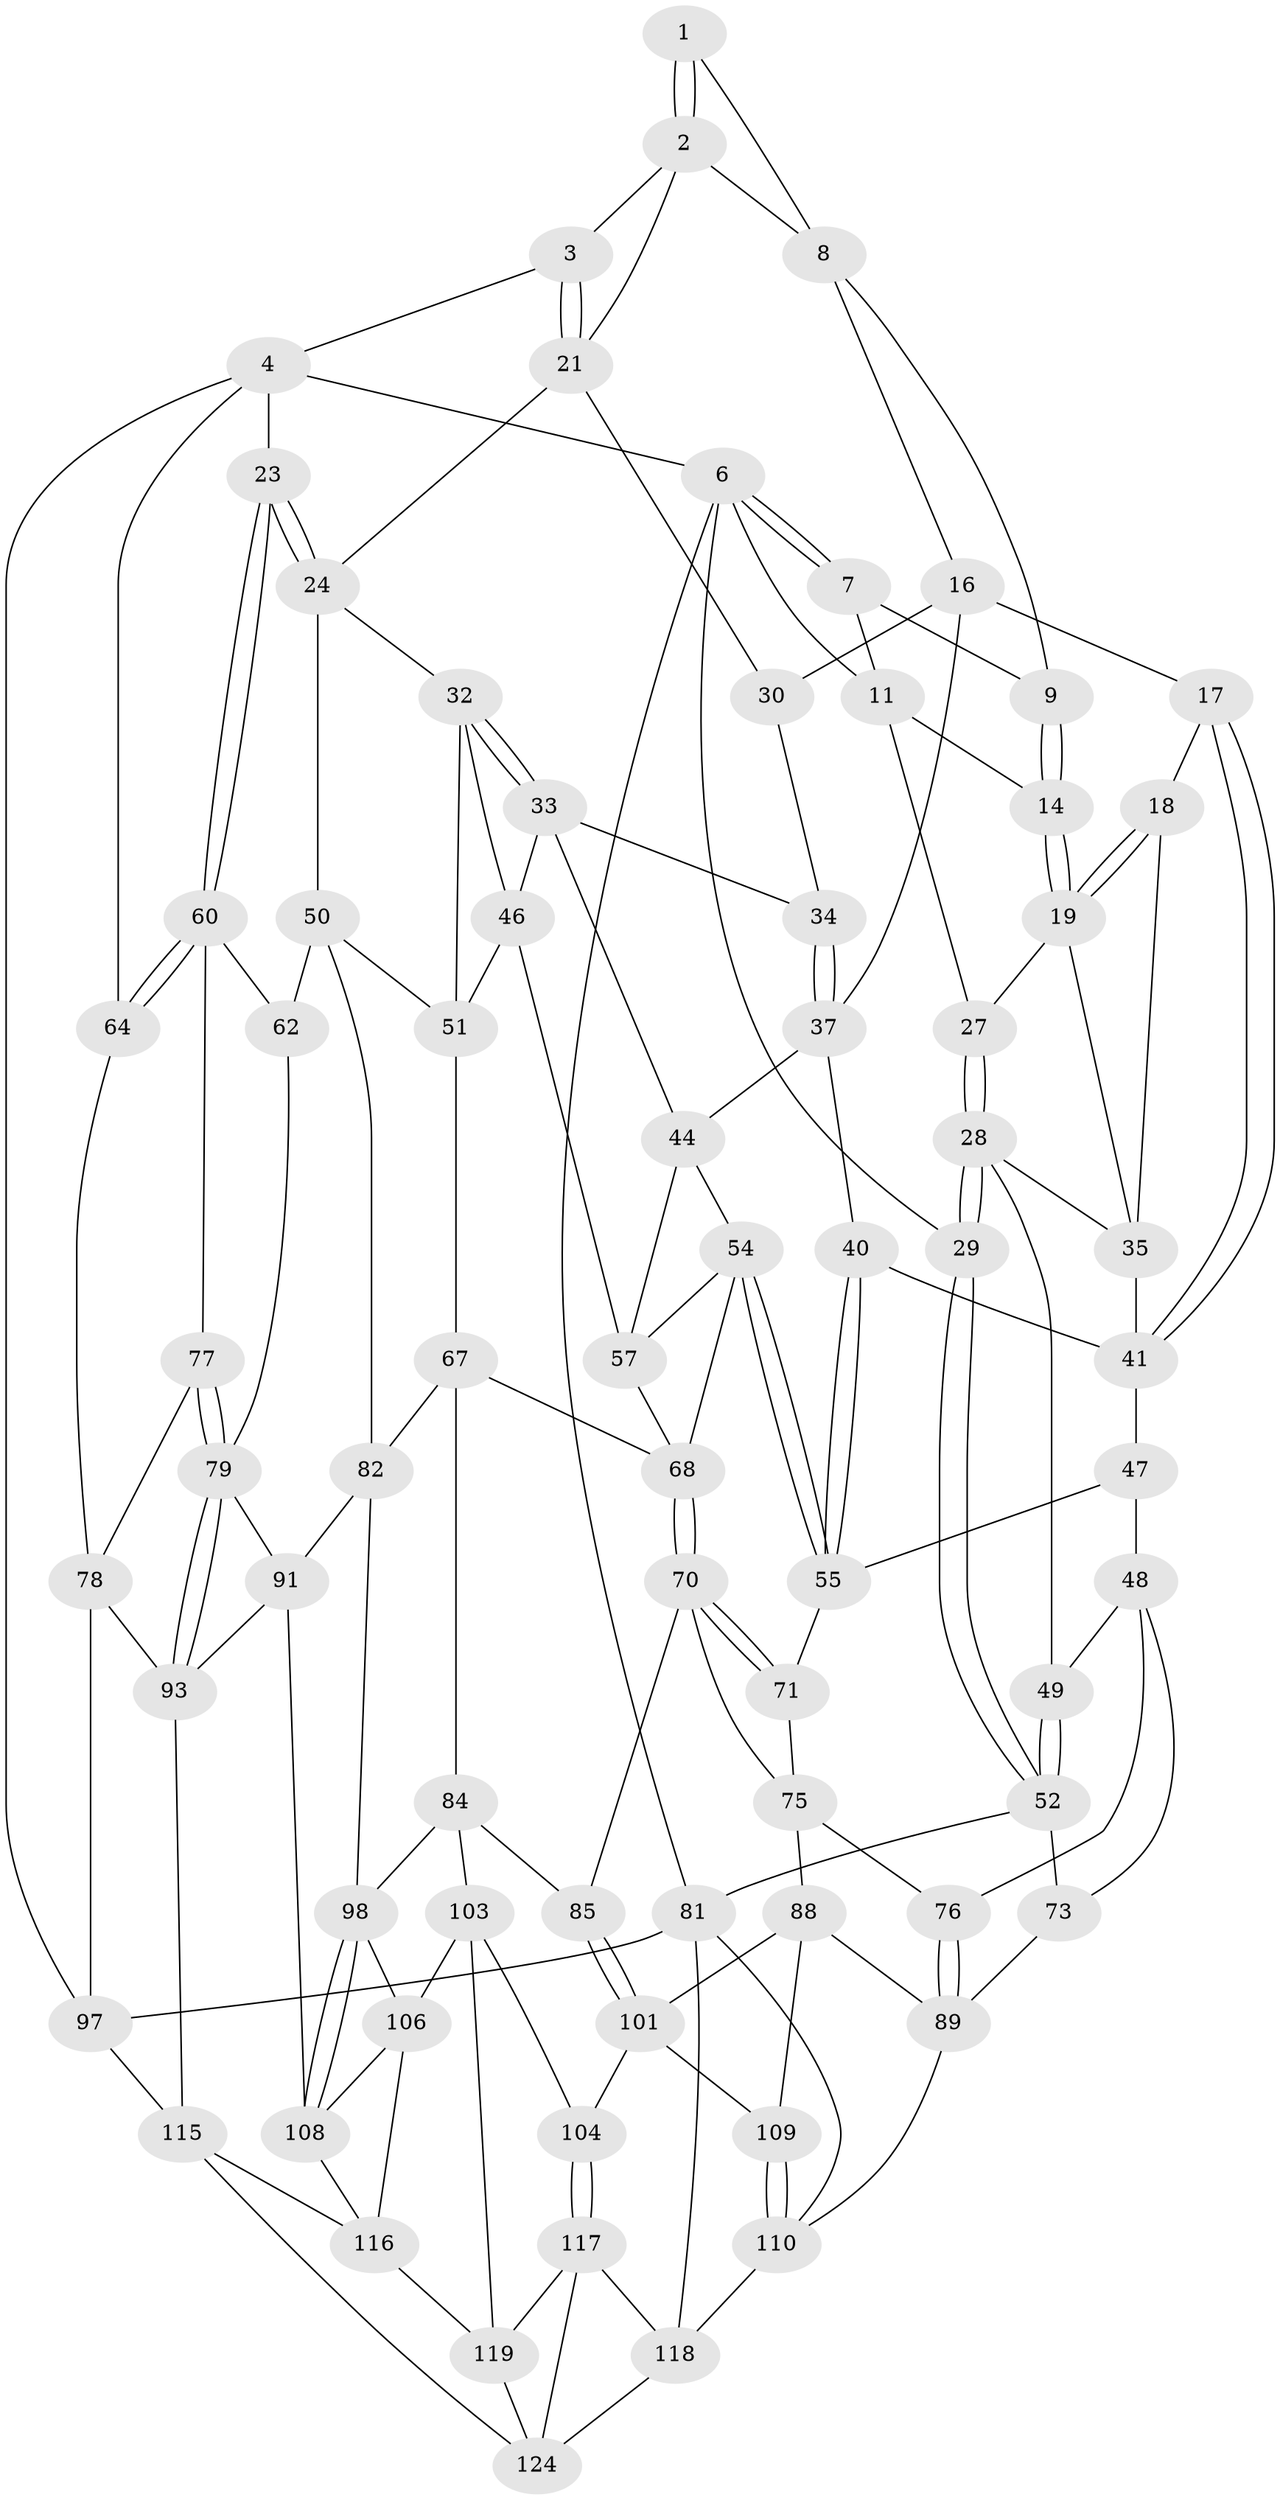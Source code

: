 // original degree distribution, {3: 0.015873015873015872, 5: 0.5555555555555556, 4: 0.2222222222222222, 6: 0.20634920634920634}
// Generated by graph-tools (version 1.1) at 2025/42/03/06/25 10:42:31]
// undirected, 75 vertices, 166 edges
graph export_dot {
graph [start="1"]
  node [color=gray90,style=filled];
  1 [pos="+0.34932677802348533+0"];
  2 [pos="+0.5329056938131141+0",super="+20"];
  3 [pos="+0.5562332568738604+0"];
  4 [pos="+0.8426163727987326+0",super="+5"];
  6 [pos="+0+0",super="+13"];
  7 [pos="+0.1220253769034378+0",super="+10"];
  8 [pos="+0.27455881908627056+0.04516819720313774",super="+15"];
  9 [pos="+0.24605199950275905+0.049271597041060766"];
  11 [pos="+0.11671334646897719+0.05312092067791391",super="+12"];
  14 [pos="+0.21487140969238194+0.08059729815342472"];
  16 [pos="+0.3279530188647614+0.15532438519148714",super="+31"];
  17 [pos="+0.26700982476301605+0.1979468471399332"];
  18 [pos="+0.2557916125740954+0.19872840895962202"];
  19 [pos="+0.22428046596121137+0.18759746245155587",super="+26"];
  21 [pos="+0.6061646905476352+0.07217227422946274",super="+22"];
  23 [pos="+0.8592261997278339+0.23086509257236892"];
  24 [pos="+0.8283306842752615+0.2344453061657103",super="+25"];
  27 [pos="+0.119875592582898+0.13617744593593378"];
  28 [pos="+0.016353921466461717+0.2504618372994305",super="+36"];
  29 [pos="+0+0.1624922849670832"];
  30 [pos="+0.4891659820591014+0.17668278747073837"];
  32 [pos="+0.7098042191320276+0.19628726844011124",super="+45"];
  33 [pos="+0.5416232541526509+0.2634369294129998",super="+43"];
  34 [pos="+0.526494504982571+0.25126301530806644"];
  35 [pos="+0.12474734231019967+0.25465937341526507",super="+38"];
  37 [pos="+0.42925501012493+0.26310408330759016",super="+39"];
  40 [pos="+0.3634410541856783+0.32895029581521845"];
  41 [pos="+0.33958335919999594+0.3195828376795454",super="+42"];
  44 [pos="+0.42684442574044307+0.3094758670378597",super="+53"];
  46 [pos="+0.5679531097924072+0.3559690984077211",super="+56"];
  47 [pos="+0.2029562835224852+0.39631073316295135"];
  48 [pos="+0.16158461515752146+0.40767130438868543",super="+72"];
  49 [pos="+0.10231491460068315+0.34507908253328134"];
  50 [pos="+0.7918246863655812+0.3040482951727892",super="+63"];
  51 [pos="+0.6511496473877456+0.46589522719452386",super="+59"];
  52 [pos="+0+0.49560611213658684",super="+74"];
  54 [pos="+0.42825430058934455+0.4488908682350432",super="+66"];
  55 [pos="+0.34538840514127767+0.49027106629678063",super="+58"];
  57 [pos="+0.5440255088153678+0.41001666256714503",super="+65"];
  60 [pos="+0.8861458500811319+0.23825407062198203",super="+61"];
  62 [pos="+0.8669040275535098+0.573448705204511"];
  64 [pos="+1+0.17810763724098663"];
  67 [pos="+0.6459845139415333+0.48235332201303455",super="+83"];
  68 [pos="+0.5025590226257817+0.5178003489098378",super="+69"];
  70 [pos="+0.47773208509455944+0.5719360786628442",super="+86"];
  71 [pos="+0.34341788913642934+0.5087838025927823"];
  73 [pos="+0+0.6371424661339465"];
  75 [pos="+0.33662910933783496+0.5192664772971343",super="+87"];
  76 [pos="+0.2560349839749517+0.5545262071505053"];
  77 [pos="+0.9873451793442511+0.46349431069639135"];
  78 [pos="+1+0.48292407566612955",super="+96"];
  79 [pos="+0.9726601482735849+0.6158092427288651",super="+80"];
  81 [pos="+0+1",super="+114"];
  82 [pos="+0.7480658775746433+0.5804109725701229",super="+92"];
  84 [pos="+0.6296475867893062+0.664049272502606",super="+100"];
  85 [pos="+0.579995840762006+0.6694559652654226"];
  88 [pos="+0.3290555089239323+0.7271760367977987",super="+102"];
  89 [pos="+0.21840854164177936+0.7138925311410507",super="+90"];
  91 [pos="+0.8703249687457035+0.6198342343451643",super="+95"];
  93 [pos="+1+0.7357845061217699",super="+94"];
  97 [pos="+1+1"];
  98 [pos="+0.8195076302728969+0.7705876290372639",super="+99"];
  101 [pos="+0.5350022486534208+0.7263822980634651",super="+105"];
  103 [pos="+0.6234084688895712+0.7813048290173212",super="+107"];
  104 [pos="+0.5237238575247904+0.8585014010435353"];
  106 [pos="+0.7180130527642351+0.8713779845696898",super="+113"];
  108 [pos="+0.8647513550750799+0.7978292437125523",super="+112"];
  109 [pos="+0.3619489719782396+0.819650196912048"];
  110 [pos="+0.3474284969446319+0.8733325835130294",super="+111"];
  115 [pos="+0.9289549682072963+0.9307453229869218",super="+123"];
  116 [pos="+0.8994174599894126+0.9194547999443948",super="+121"];
  117 [pos="+0.5316493080598965+0.877398902019394",super="+120"];
  118 [pos="+0.4022626055521686+0.9391765975068261",super="+125"];
  119 [pos="+0.5929995074231302+0.9171573367221263",super="+122"];
  124 [pos="+0.8066763974944348+1",super="+126"];
  1 -- 2;
  1 -- 2;
  1 -- 8;
  2 -- 3;
  2 -- 8;
  2 -- 21;
  3 -- 4;
  3 -- 21;
  3 -- 21;
  4 -- 23;
  4 -- 64;
  4 -- 97;
  4 -- 6;
  6 -- 7;
  6 -- 7;
  6 -- 81;
  6 -- 11;
  6 -- 29;
  7 -- 9;
  7 -- 11;
  8 -- 9;
  8 -- 16;
  9 -- 14;
  9 -- 14;
  11 -- 14;
  11 -- 27;
  14 -- 19;
  14 -- 19;
  16 -- 17;
  16 -- 37;
  16 -- 30;
  17 -- 18;
  17 -- 41;
  17 -- 41;
  18 -- 19;
  18 -- 19;
  18 -- 35;
  19 -- 27;
  19 -- 35;
  21 -- 24;
  21 -- 30;
  23 -- 24;
  23 -- 24;
  23 -- 60;
  23 -- 60;
  24 -- 50;
  24 -- 32;
  27 -- 28;
  27 -- 28;
  28 -- 29;
  28 -- 29;
  28 -- 49;
  28 -- 35;
  29 -- 52;
  29 -- 52;
  30 -- 34;
  32 -- 33;
  32 -- 33;
  32 -- 51;
  32 -- 46;
  33 -- 34;
  33 -- 44;
  33 -- 46;
  34 -- 37;
  34 -- 37;
  35 -- 41;
  37 -- 40;
  37 -- 44;
  40 -- 41;
  40 -- 55;
  40 -- 55;
  41 -- 47;
  44 -- 57;
  44 -- 54;
  46 -- 57;
  46 -- 51;
  47 -- 48;
  47 -- 55;
  48 -- 49;
  48 -- 73;
  48 -- 76;
  49 -- 52;
  49 -- 52;
  50 -- 51;
  50 -- 82;
  50 -- 62;
  51 -- 67;
  52 -- 81;
  52 -- 73;
  54 -- 55;
  54 -- 55;
  54 -- 57;
  54 -- 68;
  55 -- 71;
  57 -- 68;
  60 -- 64;
  60 -- 64;
  60 -- 77;
  60 -- 62;
  62 -- 79;
  64 -- 78;
  67 -- 68;
  67 -- 82;
  67 -- 84;
  68 -- 70;
  68 -- 70;
  70 -- 71;
  70 -- 71;
  70 -- 75;
  70 -- 85;
  71 -- 75;
  73 -- 89;
  75 -- 76;
  75 -- 88;
  76 -- 89;
  76 -- 89;
  77 -- 78;
  77 -- 79;
  77 -- 79;
  78 -- 97;
  78 -- 93;
  79 -- 93;
  79 -- 93;
  79 -- 91;
  81 -- 97;
  81 -- 110;
  81 -- 118;
  82 -- 91;
  82 -- 98;
  84 -- 85;
  84 -- 98;
  84 -- 103;
  85 -- 101;
  85 -- 101;
  88 -- 89;
  88 -- 109;
  88 -- 101;
  89 -- 110;
  91 -- 108;
  91 -- 93;
  93 -- 115;
  97 -- 115;
  98 -- 108;
  98 -- 108;
  98 -- 106;
  101 -- 104;
  101 -- 109;
  103 -- 104;
  103 -- 106;
  103 -- 119;
  104 -- 117;
  104 -- 117;
  106 -- 116;
  106 -- 108;
  108 -- 116;
  109 -- 110;
  109 -- 110;
  110 -- 118;
  115 -- 116;
  115 -- 124;
  116 -- 119;
  117 -- 118;
  117 -- 124;
  117 -- 119;
  118 -- 124;
  119 -- 124;
}
